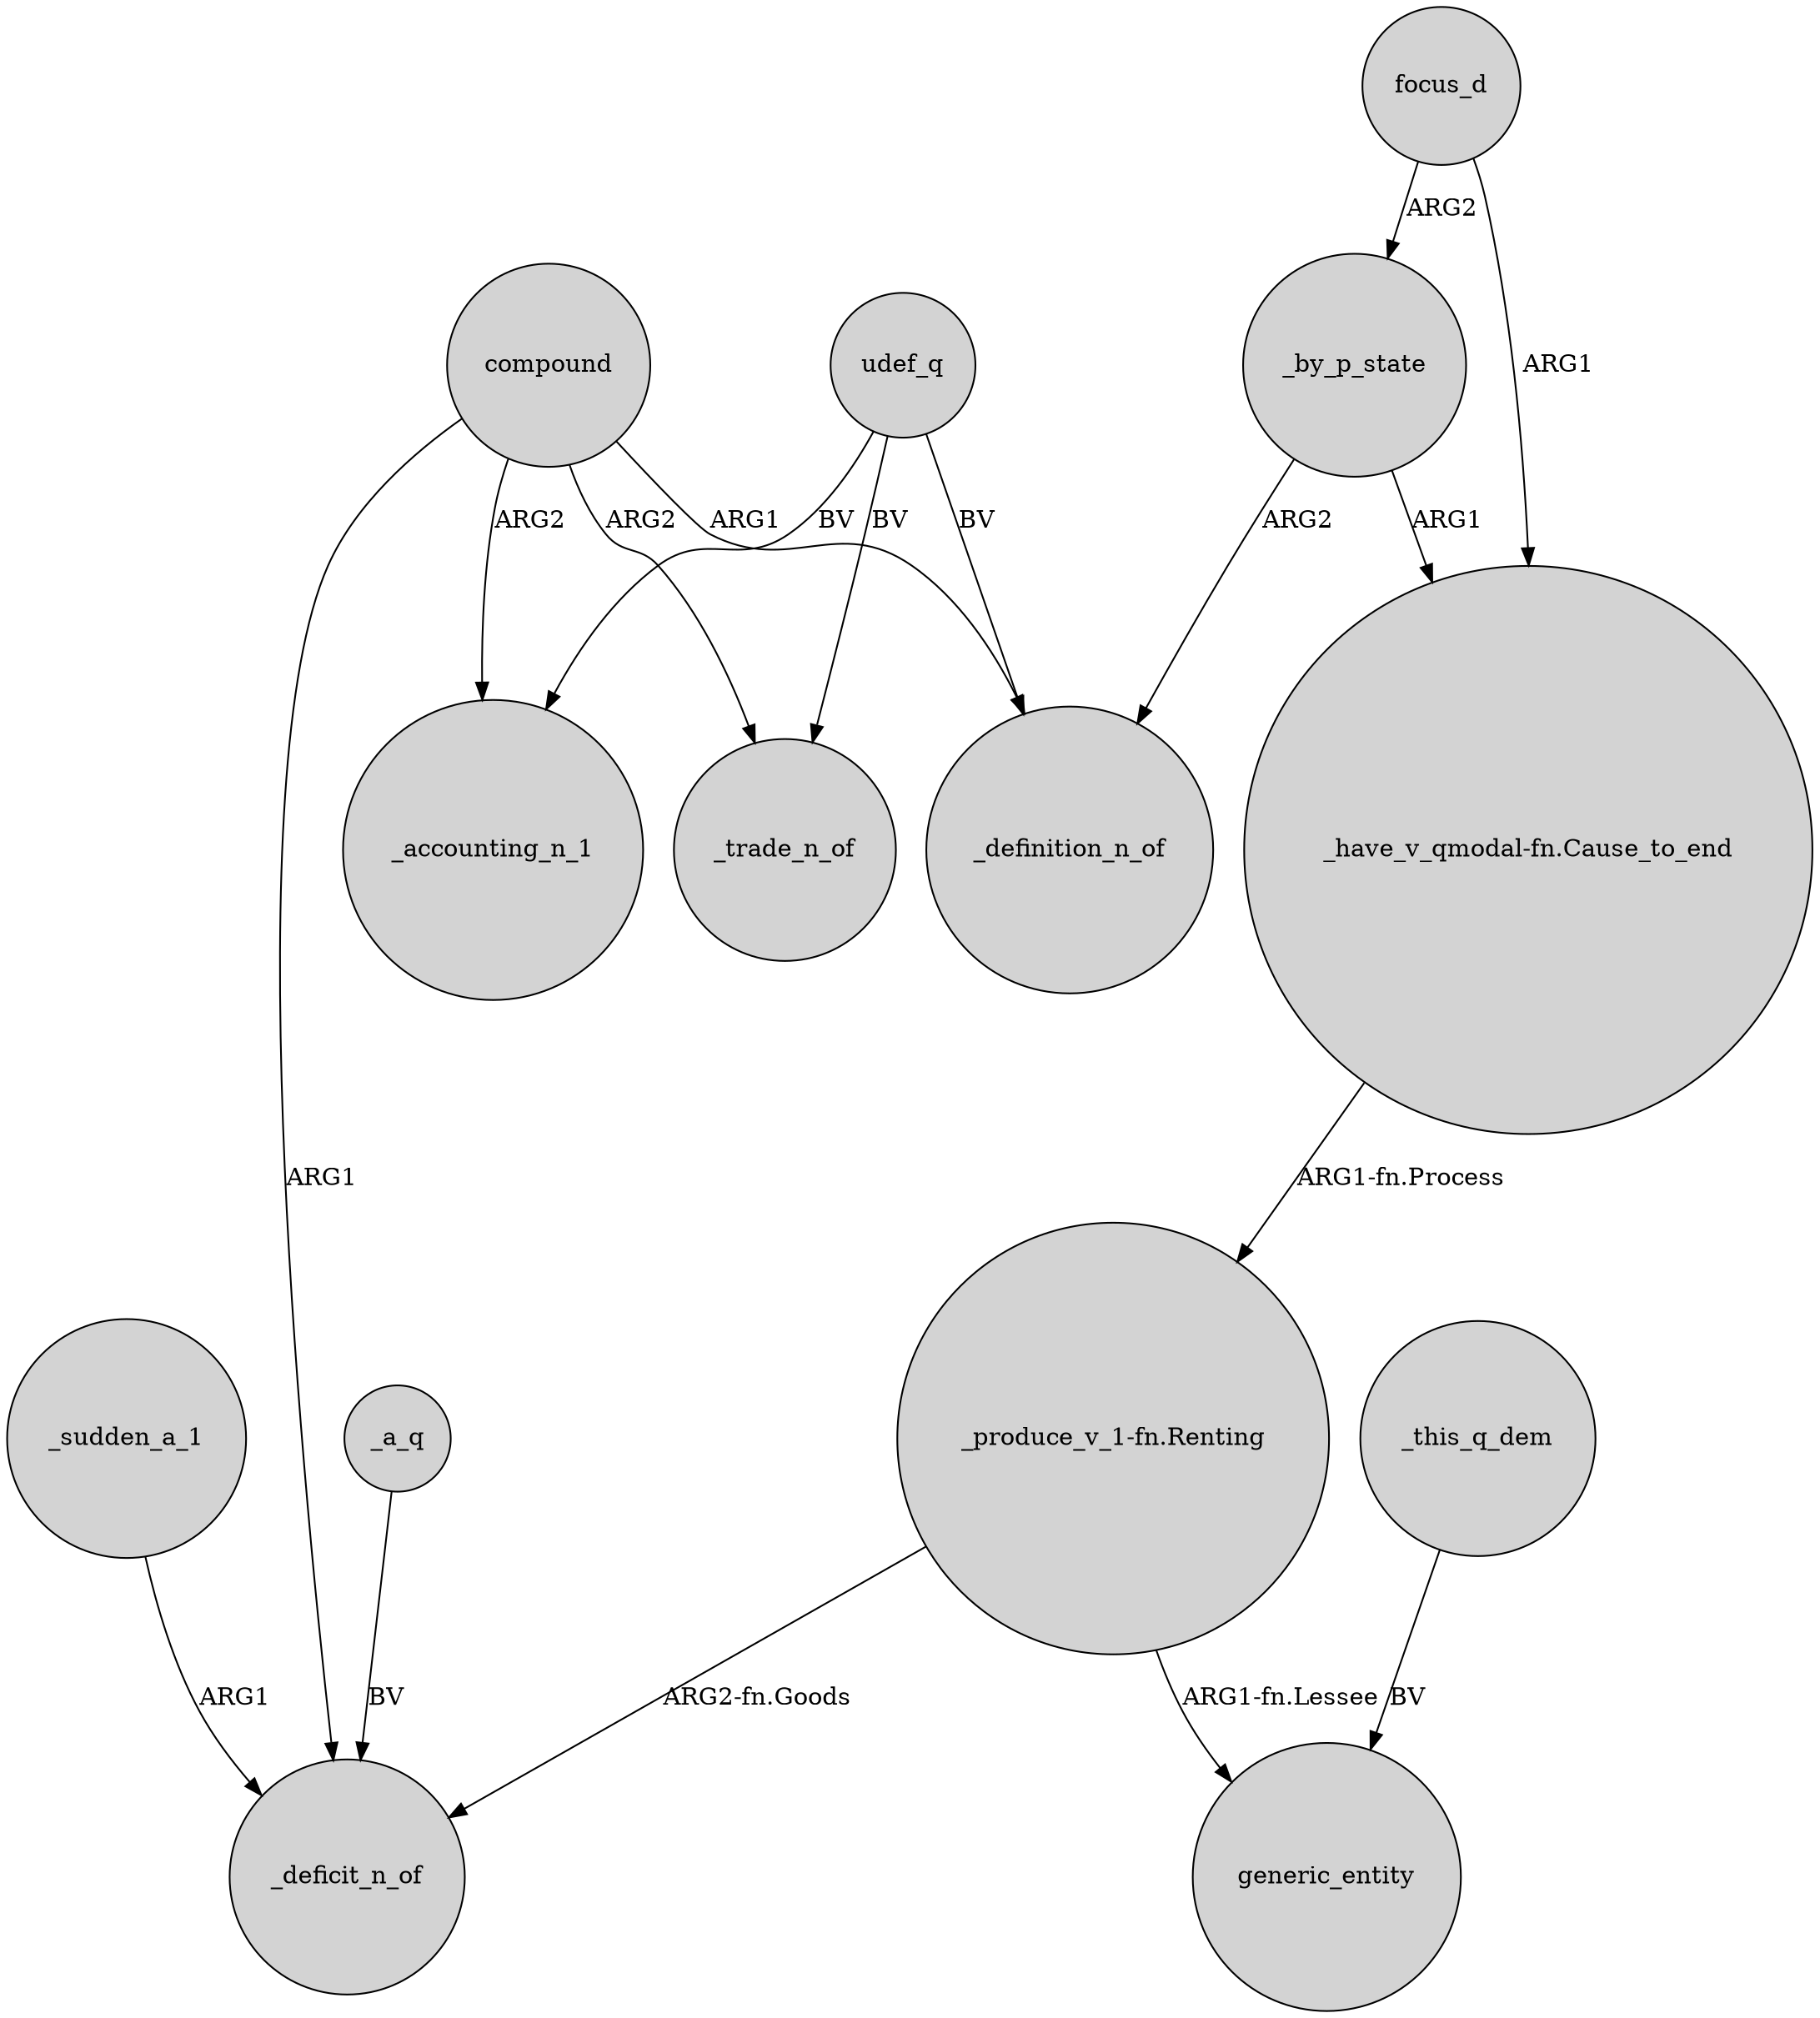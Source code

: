digraph {
	node [shape=circle style=filled]
	compound -> _trade_n_of [label=ARG2]
	_by_p_state -> "_have_v_qmodal-fn.Cause_to_end" [label=ARG1]
	compound -> _accounting_n_1 [label=ARG2]
	udef_q -> _accounting_n_1 [label=BV]
	_by_p_state -> _definition_n_of [label=ARG2]
	_a_q -> _deficit_n_of [label=BV]
	_sudden_a_1 -> _deficit_n_of [label=ARG1]
	"_have_v_qmodal-fn.Cause_to_end" -> "_produce_v_1-fn.Renting" [label="ARG1-fn.Process"]
	udef_q -> _definition_n_of [label=BV]
	"_produce_v_1-fn.Renting" -> generic_entity [label="ARG1-fn.Lessee"]
	focus_d -> "_have_v_qmodal-fn.Cause_to_end" [label=ARG1]
	compound -> _definition_n_of [label=ARG1]
	focus_d -> _by_p_state [label=ARG2]
	compound -> _deficit_n_of [label=ARG1]
	udef_q -> _trade_n_of [label=BV]
	"_produce_v_1-fn.Renting" -> _deficit_n_of [label="ARG2-fn.Goods"]
	_this_q_dem -> generic_entity [label=BV]
}
